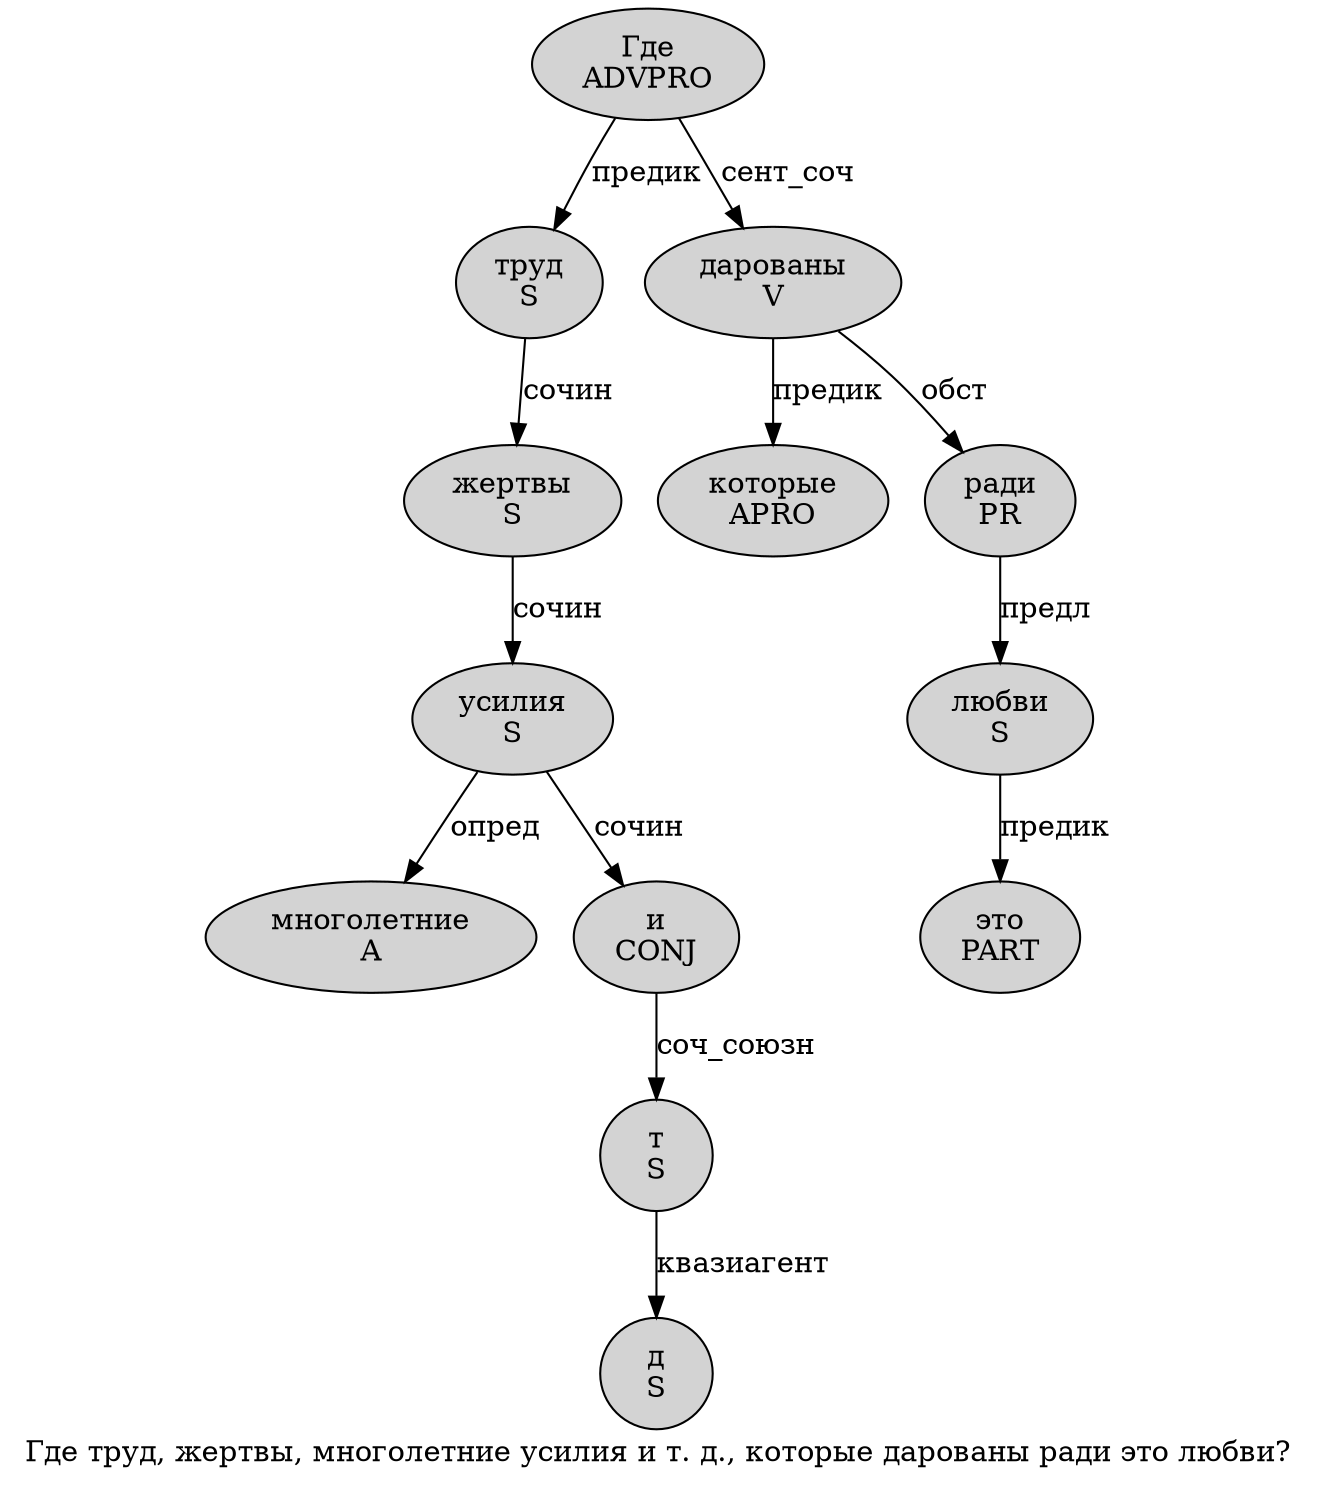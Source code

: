 digraph SENTENCE_3060 {
	graph [label="Где труд, жертвы, многолетние усилия и т. д., которые дарованы ради это любви?"]
	node [style=filled]
		0 [label="Где
ADVPRO" color="" fillcolor=lightgray penwidth=1 shape=ellipse]
		1 [label="труд
S" color="" fillcolor=lightgray penwidth=1 shape=ellipse]
		3 [label="жертвы
S" color="" fillcolor=lightgray penwidth=1 shape=ellipse]
		5 [label="многолетние
A" color="" fillcolor=lightgray penwidth=1 shape=ellipse]
		6 [label="усилия
S" color="" fillcolor=lightgray penwidth=1 shape=ellipse]
		7 [label="и
CONJ" color="" fillcolor=lightgray penwidth=1 shape=ellipse]
		8 [label="т
S" color="" fillcolor=lightgray penwidth=1 shape=ellipse]
		10 [label="д
S" color="" fillcolor=lightgray penwidth=1 shape=ellipse]
		13 [label="которые
APRO" color="" fillcolor=lightgray penwidth=1 shape=ellipse]
		14 [label="дарованы
V" color="" fillcolor=lightgray penwidth=1 shape=ellipse]
		15 [label="ради
PR" color="" fillcolor=lightgray penwidth=1 shape=ellipse]
		16 [label="это
PART" color="" fillcolor=lightgray penwidth=1 shape=ellipse]
		17 [label="любви
S" color="" fillcolor=lightgray penwidth=1 shape=ellipse]
			7 -> 8 [label="соч_союзн"]
			1 -> 3 [label="сочин"]
			6 -> 5 [label="опред"]
			6 -> 7 [label="сочин"]
			3 -> 6 [label="сочин"]
			17 -> 16 [label="предик"]
			0 -> 1 [label="предик"]
			0 -> 14 [label="сент_соч"]
			15 -> 17 [label="предл"]
			8 -> 10 [label="квазиагент"]
			14 -> 13 [label="предик"]
			14 -> 15 [label="обст"]
}